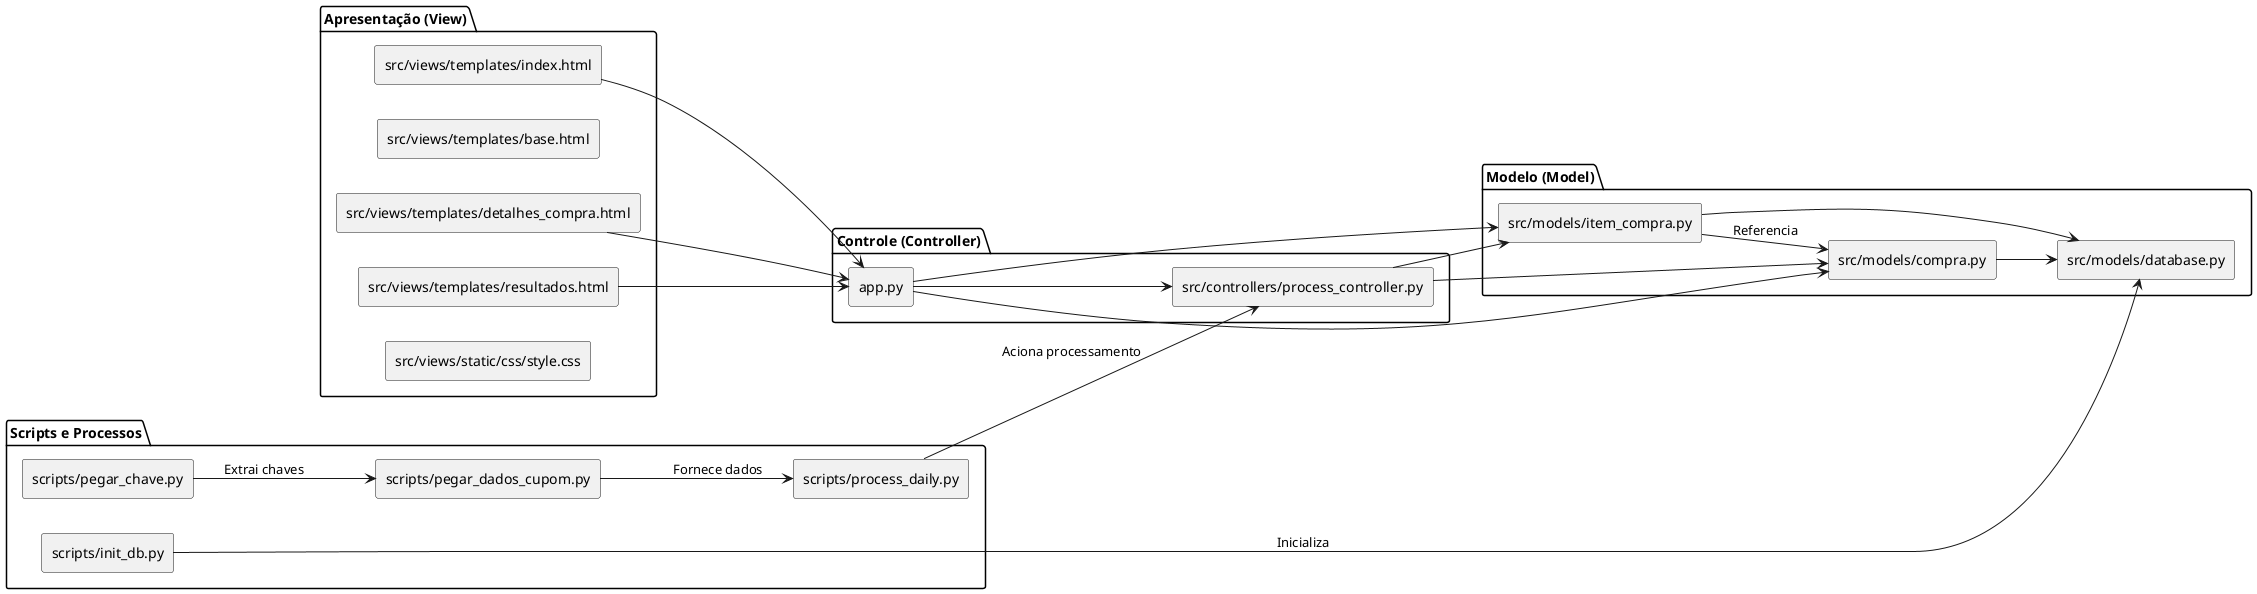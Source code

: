 @startuml diagrama_mvc
skinparam componentStyle rectangle
left to right direction

package "Apresentação (View)" {
  [src/views/templates/index.html]
  [src/views/templates/base.html]
  [src/views/templates/detalhes_compra.html]
  [src/views/templates/resultados.html]
  [src/views/static/css/style.css]
}

package "Controle (Controller)" {
  [app.py]
  [src/controllers/process_controller.py]
}

package "Modelo (Model)" {
  [src/models/database.py]
  [src/models/compra.py]
  [src/models/item_compra.py]
}

package "Scripts e Processos" {
  [scripts/init_db.py]
  [scripts/process_daily.py]
  [scripts/pegar_dados_cupom.py]
  [scripts/pegar_chave.py]
}

' Fluxos
[src/views/templates/index.html] --> [app.py]
[src/views/templates/detalhes_compra.html] --> [app.py]
[src/views/templates/resultados.html] --> [app.py]

[app.py] --> [src/controllers/process_controller.py]

[scripts/process_daily.py] --> [src/controllers/process_controller.py] : Aciona processamento
[scripts/pegar_dados_cupom.py] --> [scripts/process_daily.py] : Fornece dados
[scripts/pegar_chave.py] --> [scripts/pegar_dados_cupom.py] : Extrai chaves

[src/controllers/process_controller.py] --> [src/models/compra.py]
[src/controllers/process_controller.py] --> [src/models/item_compra.py]
[app.py] --> [src/models/compra.py]
[app.py] --> [src/models/item_compra.py]

[src/models/compra.py] --> [src/models/database.py]
[src/models/item_compra.py] --> [src/models/database.py]
[scripts/init_db.py] --> [src/models/database.py] : Inicializa

' Relação entre models
[src/models/item_compra.py] --> [src/models/compra.py] : Referencia
@enduml

